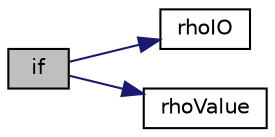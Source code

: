 digraph "if"
{
  bgcolor="transparent";
  edge [fontname="Helvetica",fontsize="10",labelfontname="Helvetica",labelfontsize="10"];
  node [fontname="Helvetica",fontsize="10",shape=record];
  rankdir="LR";
  Node1 [label="if",height=0.2,width=0.4,color="black", fillcolor="grey75", style="filled", fontcolor="black"];
  Node1 -> Node2 [color="midnightblue",fontsize="10",style="solid",fontname="Helvetica"];
  Node2 [label="rhoIO",height=0.2,width=0.4,color="black",URL="$a04003.html#ae8a7a624bcb7c9d97f0250c45fcbfb3d"];
  Node1 -> Node3 [color="midnightblue",fontsize="10",style="solid",fontname="Helvetica"];
  Node3 [label="rhoValue",height=0.2,width=0.4,color="black",URL="$a04606.html#a01a03890c149b7b40769321a2772a51c"];
}
